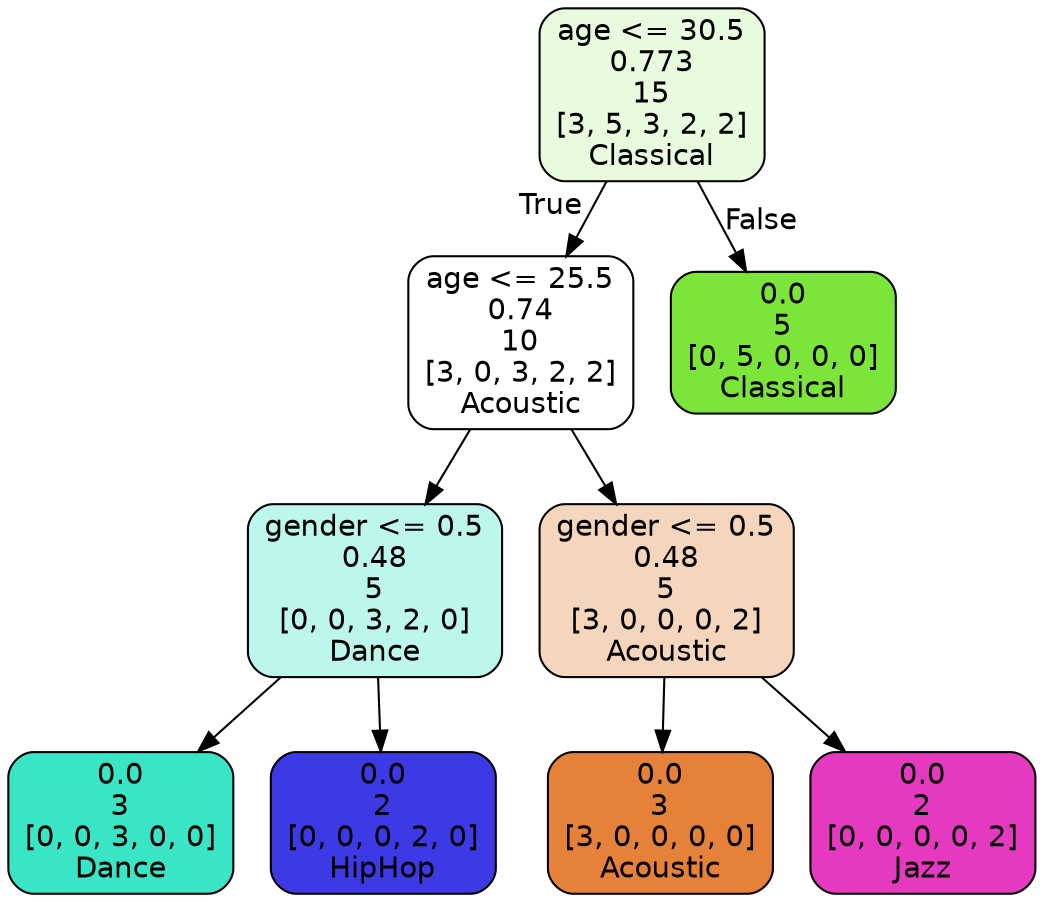 digraph Tree {
node [shape=box, style="filled, rounded", color="black", fontname="helvetica"] ;
edge [fontname="helvetica"] ;
0 [label="age <= 30.5\n0.773\n15\n[3, 5, 3, 2, 2]\nClassical", fillcolor="#e9fbde"] ;
1 [label="age <= 25.5\n0.74\n10\n[3, 0, 3, 2, 2]\nAcoustic", fillcolor="#ffffff"] ;
0 -> 1 [labeldistance=2.5, labelangle=45, headlabel="True"] ;
2 [label="gender <= 0.5\n0.48\n5\n[0, 0, 3, 2, 0]\nDance", fillcolor="#bdf6ec"] ;
1 -> 2 ;
3 [label="0.0\n3\n[0, 0, 3, 0, 0]\nDance", fillcolor="#39e5c5"] ;
2 -> 3 ;
4 [label="0.0\n2\n[0, 0, 0, 2, 0]\nHipHop", fillcolor="#3c39e5"] ;
2 -> 4 ;
5 [label="gender <= 0.5\n0.48\n5\n[3, 0, 0, 0, 2]\nAcoustic", fillcolor="#f6d5bd"] ;
1 -> 5 ;
6 [label="0.0\n3\n[3, 0, 0, 0, 0]\nAcoustic", fillcolor="#e58139"] ;
5 -> 6 ;
7 [label="0.0\n2\n[0, 0, 0, 0, 2]\nJazz", fillcolor="#e539c0"] ;
5 -> 7 ;
8 [label="0.0\n5\n[0, 5, 0, 0, 0]\nClassical", fillcolor="#7be539"] ;
0 -> 8 [labeldistance=2.5, labelangle=-45, headlabel="False"] ;
}